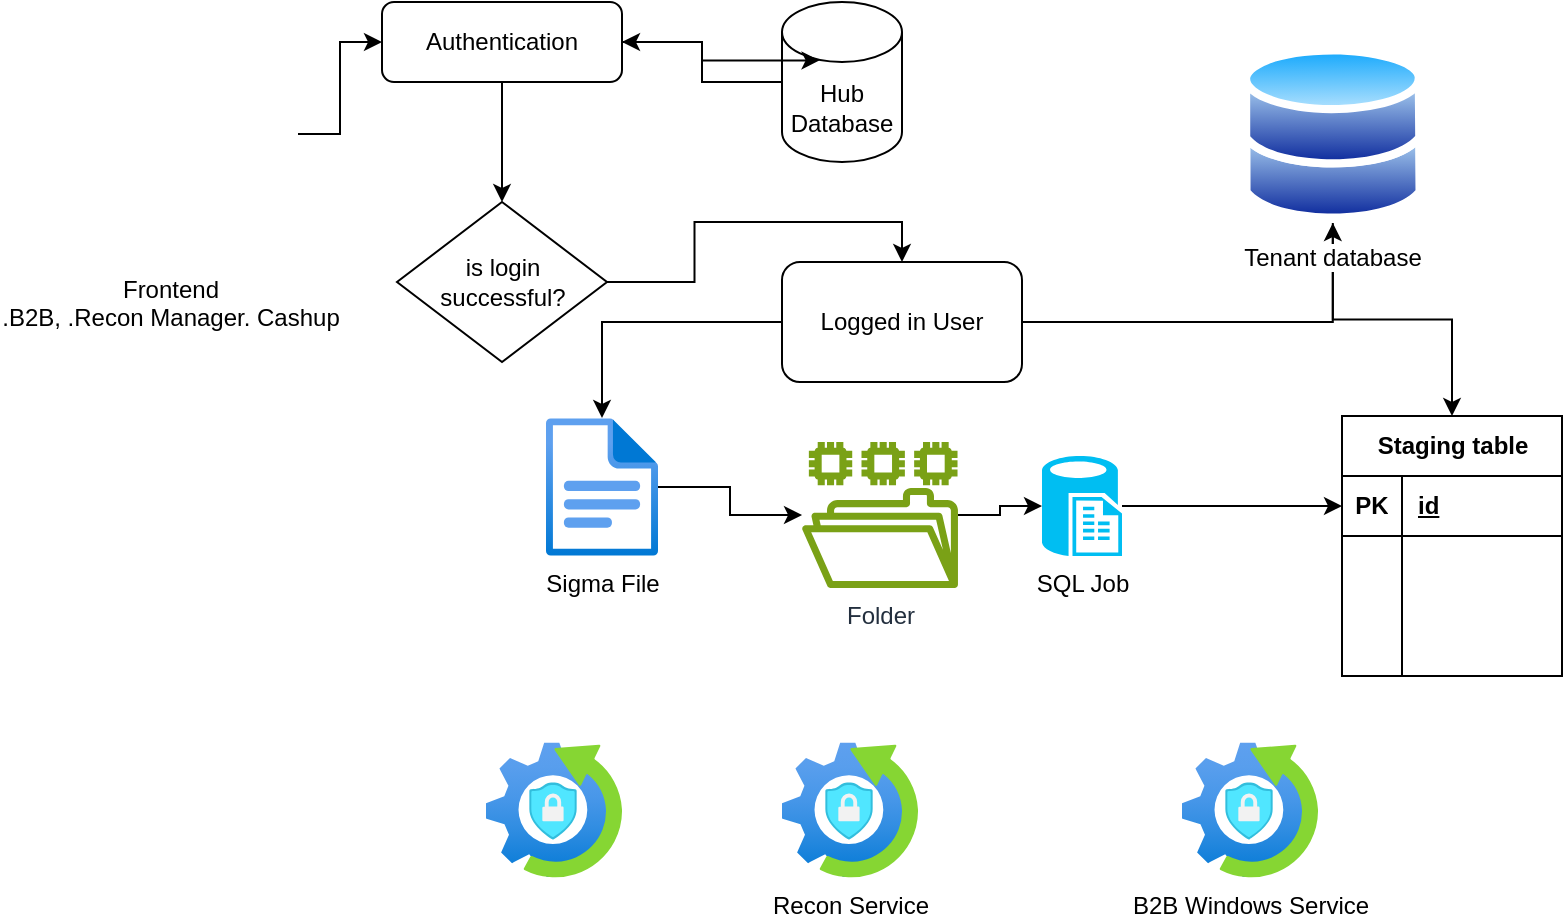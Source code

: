 <mxfile version="27.0.9">
  <diagram name="Page-1" id="56ZiJDIpFZ2BXO375HWM">
    <mxGraphModel dx="1042" dy="563" grid="1" gridSize="10" guides="1" tooltips="1" connect="1" arrows="1" fold="1" page="1" pageScale="1" pageWidth="850" pageHeight="1100" math="0" shadow="0">
      <root>
        <mxCell id="0" />
        <mxCell id="1" parent="0" />
        <mxCell id="ZzJeJ2zUqS6nEOSJtWt_-5" style="edgeStyle=orthogonalEdgeStyle;rounded=0;orthogonalLoop=1;jettySize=auto;html=1;" edge="1" parent="1" source="ZzJeJ2zUqS6nEOSJtWt_-1" target="ZzJeJ2zUqS6nEOSJtWt_-4">
          <mxGeometry relative="1" as="geometry" />
        </mxCell>
        <mxCell id="ZzJeJ2zUqS6nEOSJtWt_-1" value="Frontend&lt;br&gt;.B2B, .Recon Manager. Cashup" style="shape=image;html=1;verticalAlign=top;verticalLabelPosition=bottom;labelBackgroundColor=#ffffff;imageAspect=0;aspect=fixed;image=https://cdn3.iconfinder.com/data/icons/business-and-education-1/512/272_webinar_forum_online_seminar_website-128.png;imageBackground=light-dark(#FFFFFF,#3333FF);" vertex="1" parent="1">
          <mxGeometry x="40" y="82" width="128" height="128" as="geometry" />
        </mxCell>
        <mxCell id="ZzJeJ2zUqS6nEOSJtWt_-7" style="edgeStyle=orthogonalEdgeStyle;rounded=0;orthogonalLoop=1;jettySize=auto;html=1;" edge="1" parent="1" source="ZzJeJ2zUqS6nEOSJtWt_-2" target="ZzJeJ2zUqS6nEOSJtWt_-4">
          <mxGeometry relative="1" as="geometry" />
        </mxCell>
        <mxCell id="ZzJeJ2zUqS6nEOSJtWt_-2" value="Hub Database" style="shape=cylinder3;whiteSpace=wrap;html=1;boundedLbl=1;backgroundOutline=1;size=15;" vertex="1" parent="1">
          <mxGeometry x="410" y="80" width="60" height="80" as="geometry" />
        </mxCell>
        <mxCell id="ZzJeJ2zUqS6nEOSJtWt_-13" style="edgeStyle=orthogonalEdgeStyle;rounded=0;orthogonalLoop=1;jettySize=auto;html=1;entryX=0.5;entryY=0;entryDx=0;entryDy=0;" edge="1" parent="1" source="ZzJeJ2zUqS6nEOSJtWt_-3" target="ZzJeJ2zUqS6nEOSJtWt_-11">
          <mxGeometry relative="1" as="geometry" />
        </mxCell>
        <mxCell id="ZzJeJ2zUqS6nEOSJtWt_-3" value="is login successful?" style="rhombus;whiteSpace=wrap;html=1;" vertex="1" parent="1">
          <mxGeometry x="217.5" y="180" width="105" height="80" as="geometry" />
        </mxCell>
        <mxCell id="ZzJeJ2zUqS6nEOSJtWt_-8" style="edgeStyle=orthogonalEdgeStyle;rounded=0;orthogonalLoop=1;jettySize=auto;html=1;" edge="1" parent="1" source="ZzJeJ2zUqS6nEOSJtWt_-4" target="ZzJeJ2zUqS6nEOSJtWt_-3">
          <mxGeometry relative="1" as="geometry" />
        </mxCell>
        <mxCell id="ZzJeJ2zUqS6nEOSJtWt_-4" value="Authentication" style="rounded=1;whiteSpace=wrap;html=1;" vertex="1" parent="1">
          <mxGeometry x="210" y="80" width="120" height="40" as="geometry" />
        </mxCell>
        <mxCell id="ZzJeJ2zUqS6nEOSJtWt_-6" style="edgeStyle=orthogonalEdgeStyle;rounded=0;orthogonalLoop=1;jettySize=auto;html=1;entryX=0.313;entryY=0.365;entryDx=0;entryDy=0;entryPerimeter=0;" edge="1" parent="1" source="ZzJeJ2zUqS6nEOSJtWt_-4" target="ZzJeJ2zUqS6nEOSJtWt_-2">
          <mxGeometry relative="1" as="geometry" />
        </mxCell>
        <mxCell id="ZzJeJ2zUqS6nEOSJtWt_-18" style="edgeStyle=orthogonalEdgeStyle;rounded=0;orthogonalLoop=1;jettySize=auto;html=1;" edge="1" parent="1" source="ZzJeJ2zUqS6nEOSJtWt_-9" target="ZzJeJ2zUqS6nEOSJtWt_-16">
          <mxGeometry relative="1" as="geometry" />
        </mxCell>
        <mxCell id="ZzJeJ2zUqS6nEOSJtWt_-9" value="Folder" style="sketch=0;outlineConnect=0;fontColor=#232F3E;gradientColor=none;fillColor=light-dark(#7AA116,#300EB4);strokeColor=none;dashed=0;verticalLabelPosition=bottom;verticalAlign=top;align=center;html=1;fontSize=12;fontStyle=0;aspect=fixed;pointerEvents=1;shape=mxgraph.aws4.file_system;" vertex="1" parent="1">
          <mxGeometry x="420" y="300" width="78" height="73" as="geometry" />
        </mxCell>
        <mxCell id="ZzJeJ2zUqS6nEOSJtWt_-15" style="edgeStyle=orthogonalEdgeStyle;rounded=0;orthogonalLoop=1;jettySize=auto;html=1;" edge="1" parent="1" source="ZzJeJ2zUqS6nEOSJtWt_-10" target="ZzJeJ2zUqS6nEOSJtWt_-9">
          <mxGeometry relative="1" as="geometry" />
        </mxCell>
        <mxCell id="ZzJeJ2zUqS6nEOSJtWt_-10" value="Sigma File" style="image;aspect=fixed;html=1;points=[];align=center;fontSize=12;image=img/lib/azure2/general/File.svg;" vertex="1" parent="1">
          <mxGeometry x="292" y="288" width="56.0" height="69" as="geometry" />
        </mxCell>
        <mxCell id="ZzJeJ2zUqS6nEOSJtWt_-14" style="edgeStyle=orthogonalEdgeStyle;rounded=0;orthogonalLoop=1;jettySize=auto;html=1;" edge="1" parent="1" source="ZzJeJ2zUqS6nEOSJtWt_-11" target="ZzJeJ2zUqS6nEOSJtWt_-10">
          <mxGeometry relative="1" as="geometry" />
        </mxCell>
        <mxCell id="ZzJeJ2zUqS6nEOSJtWt_-20" style="edgeStyle=orthogonalEdgeStyle;rounded=0;orthogonalLoop=1;jettySize=auto;html=1;" edge="1" parent="1" source="ZzJeJ2zUqS6nEOSJtWt_-11" target="ZzJeJ2zUqS6nEOSJtWt_-19">
          <mxGeometry relative="1" as="geometry" />
        </mxCell>
        <mxCell id="ZzJeJ2zUqS6nEOSJtWt_-11" value="Logged in User" style="rounded=1;whiteSpace=wrap;html=1;" vertex="1" parent="1">
          <mxGeometry x="410" y="210" width="120" height="60" as="geometry" />
        </mxCell>
        <mxCell id="ZzJeJ2zUqS6nEOSJtWt_-17" style="edgeStyle=orthogonalEdgeStyle;rounded=0;orthogonalLoop=1;jettySize=auto;html=1;" edge="1" parent="1" source="ZzJeJ2zUqS6nEOSJtWt_-16" target="ZzJeJ2zUqS6nEOSJtWt_-35">
          <mxGeometry relative="1" as="geometry">
            <mxPoint x="550" y="370" as="targetPoint" />
          </mxGeometry>
        </mxCell>
        <mxCell id="ZzJeJ2zUqS6nEOSJtWt_-16" value="SQL Job" style="verticalLabelPosition=bottom;html=1;verticalAlign=top;align=center;strokeColor=none;fillColor=#00BEF2;shape=mxgraph.azure.sql_reporting;" vertex="1" parent="1">
          <mxGeometry x="540" y="307" width="40" height="50" as="geometry" />
        </mxCell>
        <mxCell id="ZzJeJ2zUqS6nEOSJtWt_-47" style="edgeStyle=orthogonalEdgeStyle;rounded=0;orthogonalLoop=1;jettySize=auto;html=1;" edge="1" parent="1" source="ZzJeJ2zUqS6nEOSJtWt_-19" target="ZzJeJ2zUqS6nEOSJtWt_-34">
          <mxGeometry relative="1" as="geometry" />
        </mxCell>
        <mxCell id="ZzJeJ2zUqS6nEOSJtWt_-19" value="Tenant database" style="image;aspect=fixed;perimeter=ellipsePerimeter;html=1;align=center;shadow=0;dashed=0;spacingTop=3;image=img/lib/active_directory/databases.svg;" vertex="1" parent="1">
          <mxGeometry x="640" y="101.5" width="90.82" height="89" as="geometry" />
        </mxCell>
        <mxCell id="ZzJeJ2zUqS6nEOSJtWt_-34" value="Staging table" style="shape=table;startSize=30;container=1;collapsible=1;childLayout=tableLayout;fixedRows=1;rowLines=0;fontStyle=1;align=center;resizeLast=1;html=1;" vertex="1" parent="1">
          <mxGeometry x="690" y="287" width="110" height="130" as="geometry" />
        </mxCell>
        <mxCell id="ZzJeJ2zUqS6nEOSJtWt_-35" value="" style="shape=tableRow;horizontal=0;startSize=0;swimlaneHead=0;swimlaneBody=0;fillColor=none;collapsible=0;dropTarget=0;points=[[0,0.5],[1,0.5]];portConstraint=eastwest;top=0;left=0;right=0;bottom=1;" vertex="1" parent="ZzJeJ2zUqS6nEOSJtWt_-34">
          <mxGeometry y="30" width="110" height="30" as="geometry" />
        </mxCell>
        <mxCell id="ZzJeJ2zUqS6nEOSJtWt_-36" value="PK" style="shape=partialRectangle;connectable=0;fillColor=none;top=0;left=0;bottom=0;right=0;fontStyle=1;overflow=hidden;whiteSpace=wrap;html=1;" vertex="1" parent="ZzJeJ2zUqS6nEOSJtWt_-35">
          <mxGeometry width="30" height="30" as="geometry">
            <mxRectangle width="30" height="30" as="alternateBounds" />
          </mxGeometry>
        </mxCell>
        <mxCell id="ZzJeJ2zUqS6nEOSJtWt_-37" value="id" style="shape=partialRectangle;connectable=0;fillColor=none;top=0;left=0;bottom=0;right=0;align=left;spacingLeft=6;fontStyle=5;overflow=hidden;whiteSpace=wrap;html=1;" vertex="1" parent="ZzJeJ2zUqS6nEOSJtWt_-35">
          <mxGeometry x="30" width="80" height="30" as="geometry">
            <mxRectangle width="80" height="30" as="alternateBounds" />
          </mxGeometry>
        </mxCell>
        <mxCell id="ZzJeJ2zUqS6nEOSJtWt_-38" value="" style="shape=tableRow;horizontal=0;startSize=0;swimlaneHead=0;swimlaneBody=0;fillColor=none;collapsible=0;dropTarget=0;points=[[0,0.5],[1,0.5]];portConstraint=eastwest;top=0;left=0;right=0;bottom=0;" vertex="1" parent="ZzJeJ2zUqS6nEOSJtWt_-34">
          <mxGeometry y="60" width="110" height="20" as="geometry" />
        </mxCell>
        <mxCell id="ZzJeJ2zUqS6nEOSJtWt_-39" value="" style="shape=partialRectangle;connectable=0;fillColor=none;top=0;left=0;bottom=0;right=0;editable=1;overflow=hidden;whiteSpace=wrap;html=1;" vertex="1" parent="ZzJeJ2zUqS6nEOSJtWt_-38">
          <mxGeometry width="30" height="20" as="geometry">
            <mxRectangle width="30" height="20" as="alternateBounds" />
          </mxGeometry>
        </mxCell>
        <mxCell id="ZzJeJ2zUqS6nEOSJtWt_-40" value="" style="shape=partialRectangle;connectable=0;fillColor=none;top=0;left=0;bottom=0;right=0;align=left;spacingLeft=6;overflow=hidden;whiteSpace=wrap;html=1;" vertex="1" parent="ZzJeJ2zUqS6nEOSJtWt_-38">
          <mxGeometry x="30" width="80" height="20" as="geometry">
            <mxRectangle width="80" height="20" as="alternateBounds" />
          </mxGeometry>
        </mxCell>
        <mxCell id="ZzJeJ2zUqS6nEOSJtWt_-41" value="" style="shape=tableRow;horizontal=0;startSize=0;swimlaneHead=0;swimlaneBody=0;fillColor=none;collapsible=0;dropTarget=0;points=[[0,0.5],[1,0.5]];portConstraint=eastwest;top=0;left=0;right=0;bottom=0;" vertex="1" parent="ZzJeJ2zUqS6nEOSJtWt_-34">
          <mxGeometry y="80" width="110" height="20" as="geometry" />
        </mxCell>
        <mxCell id="ZzJeJ2zUqS6nEOSJtWt_-42" value="" style="shape=partialRectangle;connectable=0;fillColor=none;top=0;left=0;bottom=0;right=0;editable=1;overflow=hidden;whiteSpace=wrap;html=1;" vertex="1" parent="ZzJeJ2zUqS6nEOSJtWt_-41">
          <mxGeometry width="30" height="20" as="geometry">
            <mxRectangle width="30" height="20" as="alternateBounds" />
          </mxGeometry>
        </mxCell>
        <mxCell id="ZzJeJ2zUqS6nEOSJtWt_-43" value="" style="shape=partialRectangle;connectable=0;fillColor=none;top=0;left=0;bottom=0;right=0;align=left;spacingLeft=6;overflow=hidden;whiteSpace=wrap;html=1;" vertex="1" parent="ZzJeJ2zUqS6nEOSJtWt_-41">
          <mxGeometry x="30" width="80" height="20" as="geometry">
            <mxRectangle width="80" height="20" as="alternateBounds" />
          </mxGeometry>
        </mxCell>
        <mxCell id="ZzJeJ2zUqS6nEOSJtWt_-44" value="" style="shape=tableRow;horizontal=0;startSize=0;swimlaneHead=0;swimlaneBody=0;fillColor=none;collapsible=0;dropTarget=0;points=[[0,0.5],[1,0.5]];portConstraint=eastwest;top=0;left=0;right=0;bottom=0;" vertex="1" parent="ZzJeJ2zUqS6nEOSJtWt_-34">
          <mxGeometry y="100" width="110" height="30" as="geometry" />
        </mxCell>
        <mxCell id="ZzJeJ2zUqS6nEOSJtWt_-45" value="" style="shape=partialRectangle;connectable=0;fillColor=none;top=0;left=0;bottom=0;right=0;editable=1;overflow=hidden;whiteSpace=wrap;html=1;" vertex="1" parent="ZzJeJ2zUqS6nEOSJtWt_-44">
          <mxGeometry width="30" height="30" as="geometry">
            <mxRectangle width="30" height="30" as="alternateBounds" />
          </mxGeometry>
        </mxCell>
        <mxCell id="ZzJeJ2zUqS6nEOSJtWt_-46" value="" style="shape=partialRectangle;connectable=0;fillColor=none;top=0;left=0;bottom=0;right=0;align=left;spacingLeft=6;overflow=hidden;whiteSpace=wrap;html=1;" vertex="1" parent="ZzJeJ2zUqS6nEOSJtWt_-44">
          <mxGeometry x="30" width="80" height="30" as="geometry">
            <mxRectangle width="80" height="30" as="alternateBounds" />
          </mxGeometry>
        </mxCell>
        <mxCell id="ZzJeJ2zUqS6nEOSJtWt_-48" value="B2B Windows Service" style="image;aspect=fixed;html=1;points=[];align=center;fontSize=12;image=img/lib/azure2/iot/Windows10_Core_Services.svg;" vertex="1" parent="1">
          <mxGeometry x="610" y="450" width="68" height="68" as="geometry" />
        </mxCell>
        <mxCell id="ZzJeJ2zUqS6nEOSJtWt_-49" value="Recon Service" style="image;aspect=fixed;html=1;points=[];align=center;fontSize=12;image=img/lib/azure2/iot/Windows10_Core_Services.svg;" vertex="1" parent="1">
          <mxGeometry x="410" y="450" width="68" height="68" as="geometry" />
        </mxCell>
        <mxCell id="ZzJeJ2zUqS6nEOSJtWt_-50" value="" style="image;aspect=fixed;html=1;points=[];align=center;fontSize=12;image=img/lib/azure2/iot/Windows10_Core_Services.svg;" vertex="1" parent="1">
          <mxGeometry x="262" y="450" width="68" height="68" as="geometry" />
        </mxCell>
      </root>
    </mxGraphModel>
  </diagram>
</mxfile>
